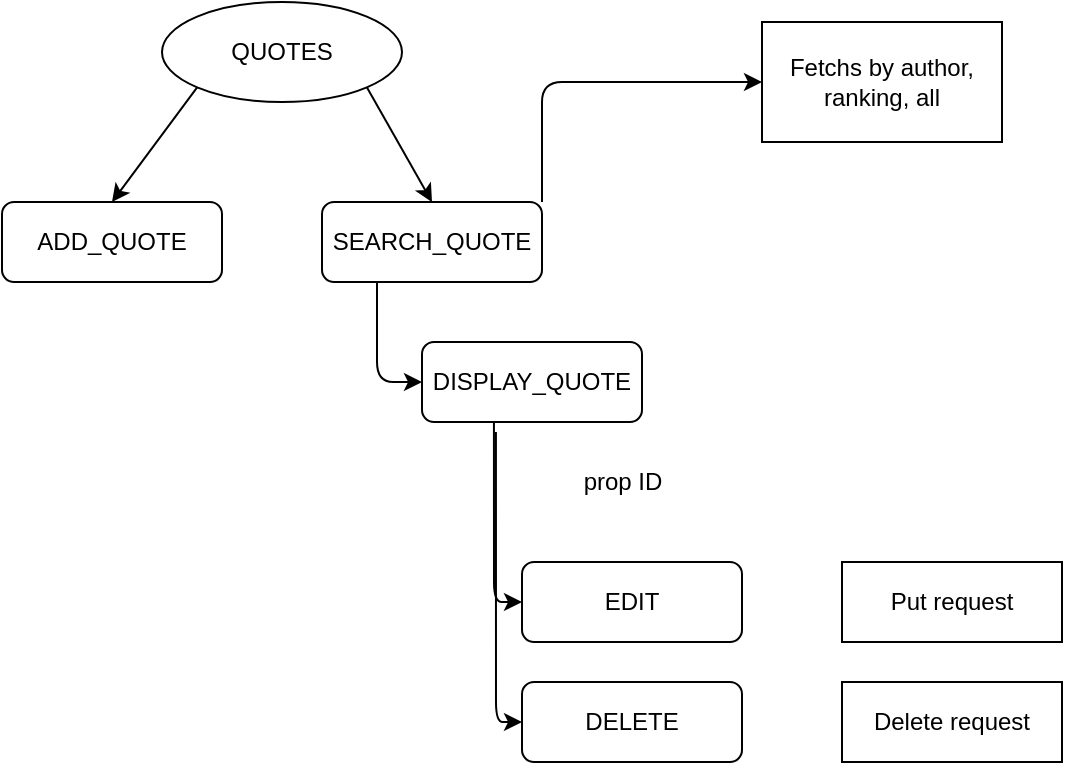 <mxfile>
    <diagram id="z7uqutuvyalcdFF1bPyU" name="Page-1">
        <mxGraphModel dx="1324" dy="602" grid="1" gridSize="10" guides="1" tooltips="1" connect="1" arrows="1" fold="1" page="1" pageScale="1" pageWidth="850" pageHeight="1100" math="0" shadow="0">
            <root>
                <mxCell id="0"/>
                <mxCell id="1" parent="0"/>
                <mxCell id="20" style="edgeStyle=none;html=1;exitX=0;exitY=1;exitDx=0;exitDy=0;entryX=0.5;entryY=0;entryDx=0;entryDy=0;" parent="1" source="2" target="3" edge="1">
                    <mxGeometry relative="1" as="geometry"/>
                </mxCell>
                <mxCell id="21" style="edgeStyle=none;html=1;exitX=1;exitY=1;exitDx=0;exitDy=0;entryX=0.5;entryY=0;entryDx=0;entryDy=0;" parent="1" source="2" target="4" edge="1">
                    <mxGeometry relative="1" as="geometry"/>
                </mxCell>
                <mxCell id="2" value="QUOTES" style="ellipse;whiteSpace=wrap;html=1;" parent="1" vertex="1">
                    <mxGeometry x="230" y="50" width="120" height="50" as="geometry"/>
                </mxCell>
                <mxCell id="3" value="ADD_QUOTE" style="rounded=1;whiteSpace=wrap;html=1;" parent="1" vertex="1">
                    <mxGeometry x="150" y="150" width="110" height="40" as="geometry"/>
                </mxCell>
                <mxCell id="17" style="edgeStyle=orthogonalEdgeStyle;html=1;exitX=0.25;exitY=1;exitDx=0;exitDy=0;entryX=0;entryY=0.5;entryDx=0;entryDy=0;" parent="1" source="4" target="6" edge="1">
                    <mxGeometry relative="1" as="geometry"/>
                </mxCell>
                <mxCell id="25" style="edgeStyle=orthogonalEdgeStyle;html=1;exitX=1;exitY=0;exitDx=0;exitDy=0;entryX=0;entryY=0.5;entryDx=0;entryDy=0;" edge="1" parent="1" source="4" target="22">
                    <mxGeometry relative="1" as="geometry"/>
                </mxCell>
                <mxCell id="4" value="SEARCH_QUOTE" style="rounded=1;whiteSpace=wrap;html=1;" parent="1" vertex="1">
                    <mxGeometry x="310" y="150" width="110" height="40" as="geometry"/>
                </mxCell>
                <mxCell id="18" style="edgeStyle=orthogonalEdgeStyle;html=1;exitX=0.327;exitY=0.975;exitDx=0;exitDy=0;entryX=0;entryY=0.5;entryDx=0;entryDy=0;exitPerimeter=0;" parent="1" source="6" target="7" edge="1">
                    <mxGeometry relative="1" as="geometry">
                        <mxPoint x="387.5" y="300" as="sourcePoint"/>
                    </mxGeometry>
                </mxCell>
                <mxCell id="19" style="edgeStyle=orthogonalEdgeStyle;html=1;exitX=0.336;exitY=1.125;exitDx=0;exitDy=0;entryX=0;entryY=0.5;entryDx=0;entryDy=0;exitPerimeter=0;" parent="1" source="6" target="8" edge="1">
                    <mxGeometry relative="1" as="geometry">
                        <mxPoint x="388" y="270" as="sourcePoint"/>
                        <mxPoint x="380" y="380" as="targetPoint"/>
                    </mxGeometry>
                </mxCell>
                <mxCell id="6" value="DISPLAY_QUOTE" style="rounded=1;whiteSpace=wrap;html=1;" parent="1" vertex="1">
                    <mxGeometry x="360" y="220" width="110" height="40" as="geometry"/>
                </mxCell>
                <mxCell id="7" value="EDIT" style="rounded=1;whiteSpace=wrap;html=1;" parent="1" vertex="1">
                    <mxGeometry x="410" y="330" width="110" height="40" as="geometry"/>
                </mxCell>
                <mxCell id="8" value="DELETE" style="rounded=1;whiteSpace=wrap;html=1;" parent="1" vertex="1">
                    <mxGeometry x="410" y="390" width="110" height="40" as="geometry"/>
                </mxCell>
                <mxCell id="22" value="Fetchs by author, ranking, all" style="whiteSpace=wrap;html=1;" vertex="1" parent="1">
                    <mxGeometry x="530" y="60" width="120" height="60" as="geometry"/>
                </mxCell>
                <mxCell id="52" value="Put request" style="whiteSpace=wrap;html=1;" vertex="1" parent="1">
                    <mxGeometry x="570" y="330" width="110" height="40" as="geometry"/>
                </mxCell>
                <mxCell id="53" value="Delete request" style="whiteSpace=wrap;html=1;" vertex="1" parent="1">
                    <mxGeometry x="570" y="390" width="110" height="40" as="geometry"/>
                </mxCell>
                <mxCell id="55" value="prop ID" style="text;html=1;align=center;verticalAlign=middle;resizable=0;points=[];autosize=1;strokeColor=none;fillColor=none;" vertex="1" parent="1">
                    <mxGeometry x="435" y="280" width="50" height="20" as="geometry"/>
                </mxCell>
            </root>
        </mxGraphModel>
    </diagram>
</mxfile>